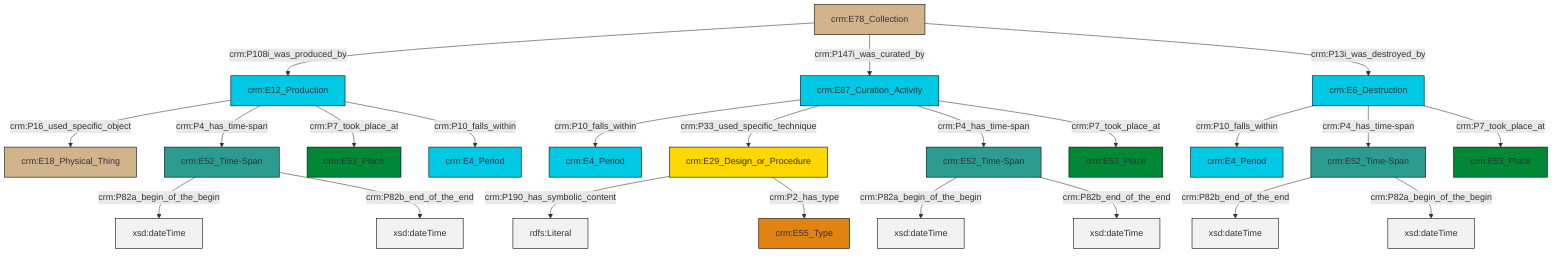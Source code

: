 graph TD
classDef Literal fill:#f2f2f2,stroke:#000000;
classDef CRM_Entity fill:#FFFFFF,stroke:#000000;
classDef Temporal_Entity fill:#00C9E6, stroke:#000000;
classDef Type fill:#E18312, stroke:#000000;
classDef Time-Span fill:#2C9C91, stroke:#000000;
classDef Appellation fill:#FFEB7F, stroke:#000000;
classDef Place fill:#008836, stroke:#000000;
classDef Persistent_Item fill:#B266B2, stroke:#000000;
classDef Conceptual_Object fill:#FFD700, stroke:#000000;
classDef Physical_Thing fill:#D2B48C, stroke:#000000;
classDef Actor fill:#f58aad, stroke:#000000;
classDef PC_Classes fill:#4ce600, stroke:#000000;
classDef Multi fill:#cccccc,stroke:#000000;

4["crm:E52_Time-Span"]:::Time-Span -->|crm:P82a_begin_of_the_begin| 5[xsd:dateTime]:::Literal
2["crm:E6_Destruction"]:::Temporal_Entity -->|crm:P10_falls_within| 8["crm:E4_Period"]:::Temporal_Entity
12["crm:E12_Production"]:::Temporal_Entity -->|crm:P16_used_specific_object| 13["crm:E18_Physical_Thing"]:::Physical_Thing
14["crm:E78_Collection"]:::Physical_Thing -->|crm:P108i_was_produced_by| 12["crm:E12_Production"]:::Temporal_Entity
6["crm:E87_Curation_Activity"]:::Temporal_Entity -->|crm:P10_falls_within| 15["crm:E4_Period"]:::Temporal_Entity
12["crm:E12_Production"]:::Temporal_Entity -->|crm:P4_has_time-span| 4["crm:E52_Time-Span"]:::Time-Span
18["crm:E29_Design_or_Procedure"]:::Conceptual_Object -->|crm:P190_has_symbolic_content| 19[rdfs:Literal]:::Literal
18["crm:E29_Design_or_Procedure"]:::Conceptual_Object -->|crm:P2_has_type| 20["crm:E55_Type"]:::Type
2["crm:E6_Destruction"]:::Temporal_Entity -->|crm:P4_has_time-span| 21["crm:E52_Time-Span"]:::Time-Span
10["crm:E52_Time-Span"]:::Time-Span -->|crm:P82a_begin_of_the_begin| 23[xsd:dateTime]:::Literal
12["crm:E12_Production"]:::Temporal_Entity -->|crm:P7_took_place_at| 27["crm:E53_Place"]:::Place
12["crm:E12_Production"]:::Temporal_Entity -->|crm:P10_falls_within| 0["crm:E4_Period"]:::Temporal_Entity
4["crm:E52_Time-Span"]:::Time-Span -->|crm:P82b_end_of_the_end| 28[xsd:dateTime]:::Literal
6["crm:E87_Curation_Activity"]:::Temporal_Entity -->|crm:P33_used_specific_technique| 18["crm:E29_Design_or_Procedure"]:::Conceptual_Object
6["crm:E87_Curation_Activity"]:::Temporal_Entity -->|crm:P4_has_time-span| 10["crm:E52_Time-Span"]:::Time-Span
6["crm:E87_Curation_Activity"]:::Temporal_Entity -->|crm:P7_took_place_at| 16["crm:E53_Place"]:::Place
21["crm:E52_Time-Span"]:::Time-Span -->|crm:P82b_end_of_the_end| 32[xsd:dateTime]:::Literal
21["crm:E52_Time-Span"]:::Time-Span -->|crm:P82a_begin_of_the_begin| 35[xsd:dateTime]:::Literal
14["crm:E78_Collection"]:::Physical_Thing -->|crm:P147i_was_curated_by| 6["crm:E87_Curation_Activity"]:::Temporal_Entity
10["crm:E52_Time-Span"]:::Time-Span -->|crm:P82b_end_of_the_end| 37[xsd:dateTime]:::Literal
2["crm:E6_Destruction"]:::Temporal_Entity -->|crm:P7_took_place_at| 33["crm:E53_Place"]:::Place
14["crm:E78_Collection"]:::Physical_Thing -->|crm:P13i_was_destroyed_by| 2["crm:E6_Destruction"]:::Temporal_Entity